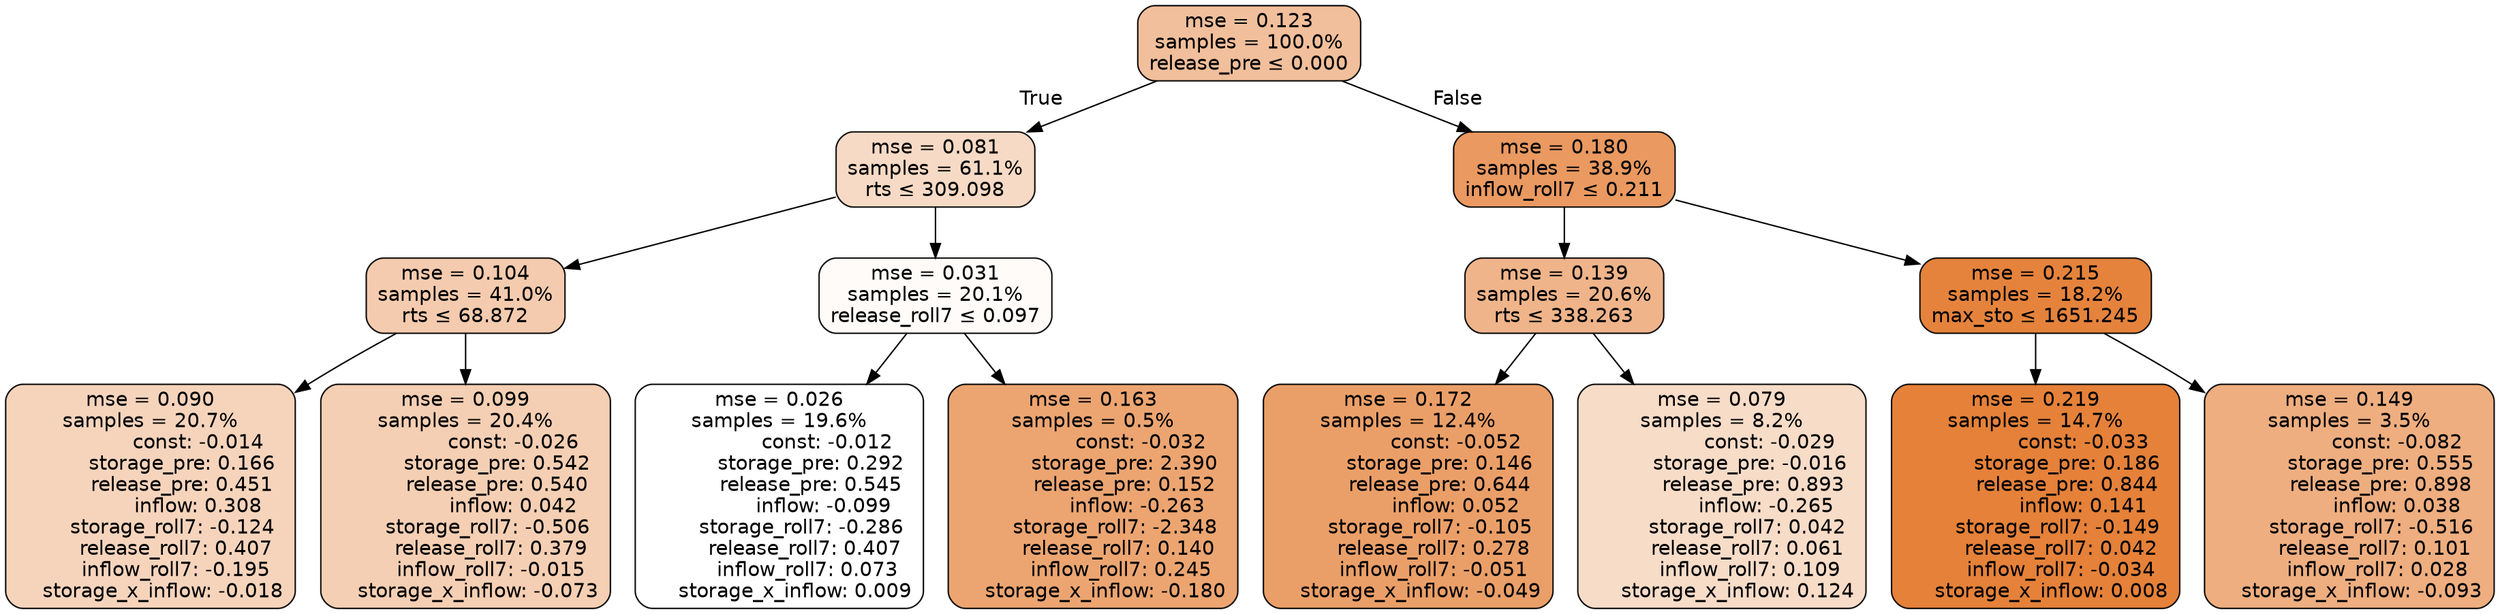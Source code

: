 digraph tree {
bgcolor="transparent"
node [shape=rectangle, style="filled, rounded", color="black", fontname=helvetica] ;
edge [fontname=helvetica] ;
	"0" [label="mse = 0.123
samples = 100.0%
release_pre &le; 0.000", fillcolor="#f1bf9b"]
	"1" [label="mse = 0.081
samples = 61.1%
rts &le; 309.098", fillcolor="#f7dac5"]
	"2" [label="mse = 0.104
samples = 41.0%
rts &le; 68.872", fillcolor="#f4cbae"]
	"3" [label="mse = 0.090
samples = 20.7%
               const: -0.014
          storage_pre: 0.166
          release_pre: 0.451
               inflow: 0.308
       storage_roll7: -0.124
        release_roll7: 0.407
        inflow_roll7: -0.195
    storage_x_inflow: -0.018", fillcolor="#f6d4bc"]
	"4" [label="mse = 0.099
samples = 20.4%
               const: -0.026
          storage_pre: 0.542
          release_pre: 0.540
               inflow: 0.042
       storage_roll7: -0.506
        release_roll7: 0.379
        inflow_roll7: -0.015
    storage_x_inflow: -0.073", fillcolor="#f5cfb3"]
	"5" [label="mse = 0.031
samples = 20.1%
release_roll7 &le; 0.097", fillcolor="#fefbf9"]
	"6" [label="mse = 0.026
samples = 19.6%
               const: -0.012
          storage_pre: 0.292
          release_pre: 0.545
              inflow: -0.099
       storage_roll7: -0.286
        release_roll7: 0.407
         inflow_roll7: 0.073
     storage_x_inflow: 0.009", fillcolor="#ffffff"]
	"7" [label="mse = 0.163
samples = 0.5%
               const: -0.032
          storage_pre: 2.390
          release_pre: 0.152
              inflow: -0.263
       storage_roll7: -2.348
        release_roll7: 0.140
         inflow_roll7: 0.245
    storage_x_inflow: -0.180", fillcolor="#eca571"]
	"8" [label="mse = 0.180
samples = 38.9%
inflow_roll7 &le; 0.211", fillcolor="#ea9960"]
	"9" [label="mse = 0.139
samples = 20.6%
rts &le; 338.263", fillcolor="#efb48a"]
	"10" [label="mse = 0.172
samples = 12.4%
               const: -0.052
          storage_pre: 0.146
          release_pre: 0.644
               inflow: 0.052
       storage_roll7: -0.105
        release_roll7: 0.278
        inflow_roll7: -0.051
    storage_x_inflow: -0.049", fillcolor="#eb9f68"]
	"11" [label="mse = 0.079
samples = 8.2%
               const: -0.029
         storage_pre: -0.016
          release_pre: 0.893
              inflow: -0.265
        storage_roll7: 0.042
        release_roll7: 0.061
         inflow_roll7: 0.109
     storage_x_inflow: 0.124", fillcolor="#f7dcc8"]
	"12" [label="mse = 0.215
samples = 18.2%
max_sto &le; 1651.245", fillcolor="#e5833c"]
	"13" [label="mse = 0.219
samples = 14.7%
               const: -0.033
          storage_pre: 0.186
          release_pre: 0.844
               inflow: 0.141
       storage_roll7: -0.149
        release_roll7: 0.042
        inflow_roll7: -0.034
     storage_x_inflow: 0.008", fillcolor="#e58139"]
	"14" [label="mse = 0.149
samples = 3.5%
               const: -0.082
          storage_pre: 0.555
          release_pre: 0.898
               inflow: 0.038
       storage_roll7: -0.516
        release_roll7: 0.101
         inflow_roll7: 0.028
    storage_x_inflow: -0.093", fillcolor="#eeae80"]

	"0" -> "1" [labeldistance=2.5, labelangle=45, headlabel="True"]
	"1" -> "2"
	"2" -> "3"
	"2" -> "4"
	"1" -> "5"
	"5" -> "6"
	"5" -> "7"
	"0" -> "8" [labeldistance=2.5, labelangle=-45, headlabel="False"]
	"8" -> "9"
	"9" -> "10"
	"9" -> "11"
	"8" -> "12"
	"12" -> "13"
	"12" -> "14"
}